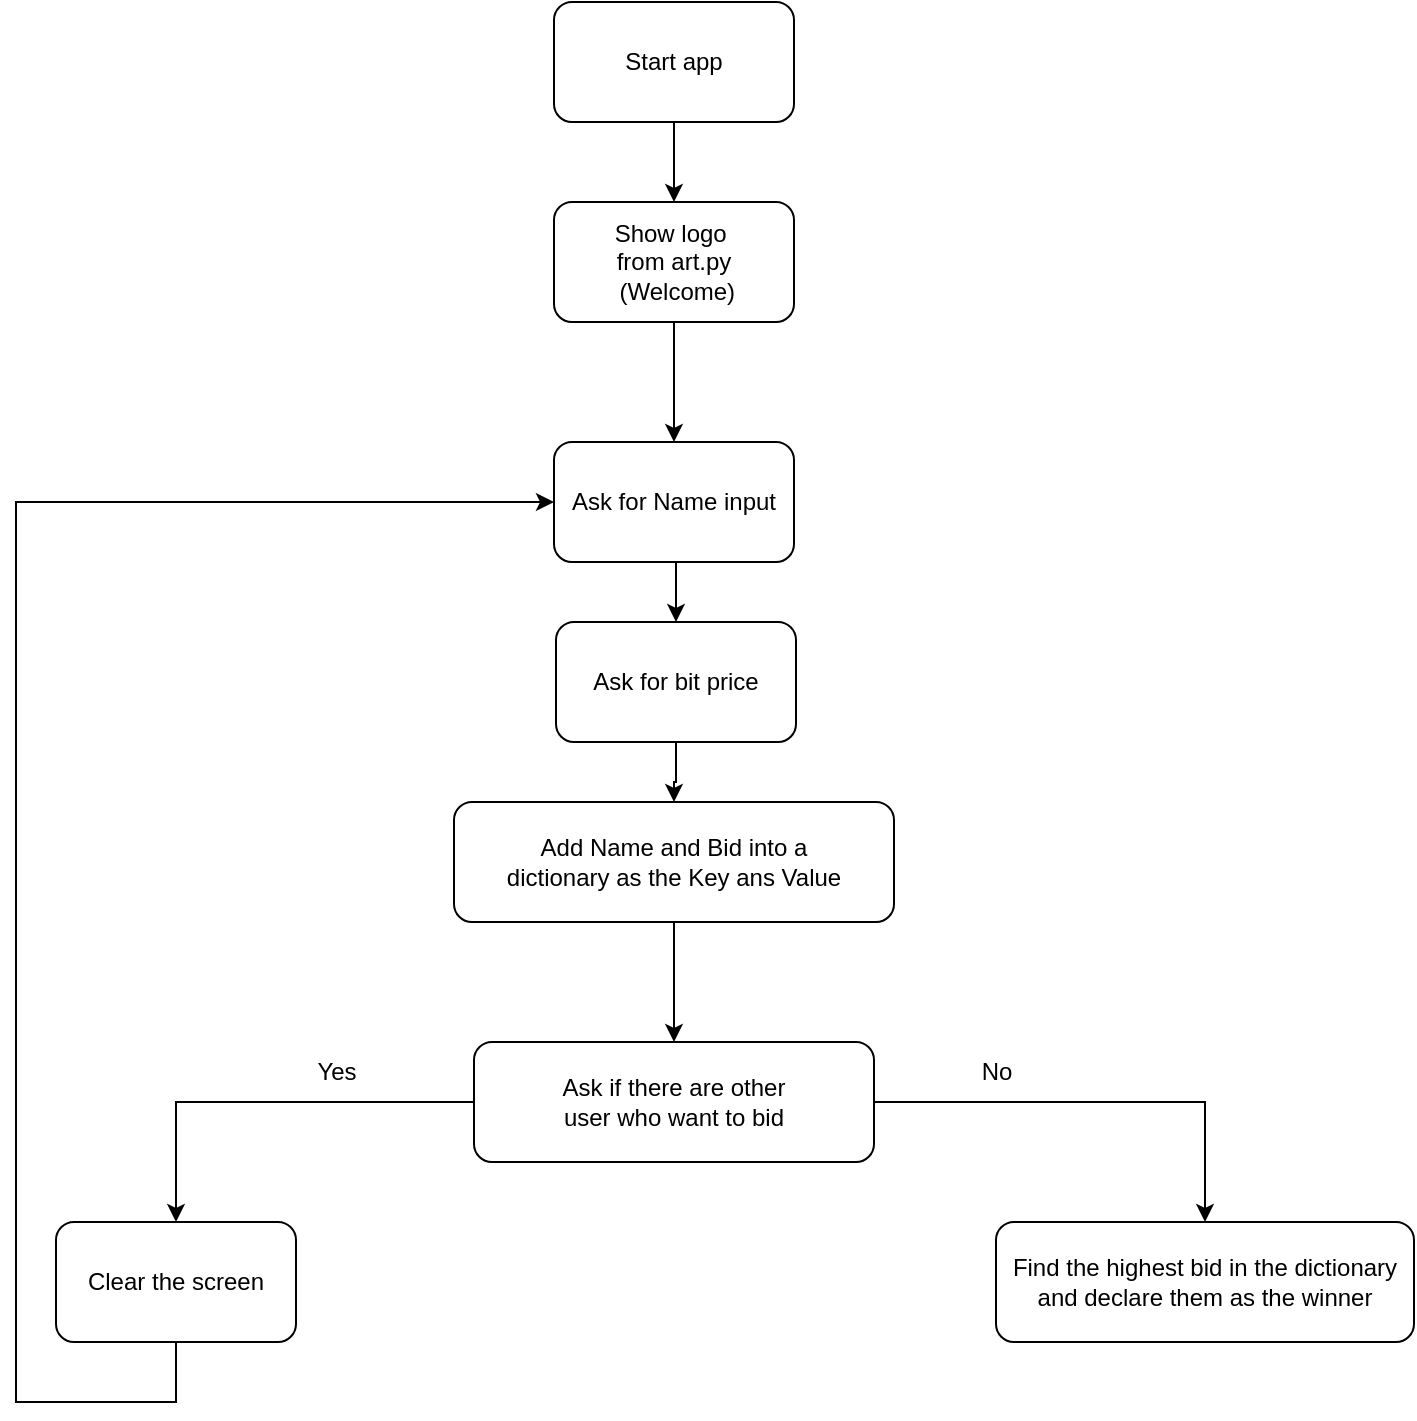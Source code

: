 <mxfile version="21.7.2" type="github">
  <diagram name="Página-1" id="DvM5QQLTyZQzo3PJOZRy">
    <mxGraphModel dx="1432" dy="794" grid="1" gridSize="10" guides="1" tooltips="1" connect="1" arrows="1" fold="1" page="1" pageScale="1" pageWidth="827" pageHeight="1169" math="0" shadow="0">
      <root>
        <mxCell id="0" />
        <mxCell id="1" parent="0" />
        <mxCell id="PxNia38-traXAgX2CIxu-3" value="" style="edgeStyle=orthogonalEdgeStyle;rounded=0;orthogonalLoop=1;jettySize=auto;html=1;" edge="1" parent="1" source="PxNia38-traXAgX2CIxu-1" target="PxNia38-traXAgX2CIxu-2">
          <mxGeometry relative="1" as="geometry" />
        </mxCell>
        <mxCell id="PxNia38-traXAgX2CIxu-1" value="&lt;div&gt;Start app&lt;/div&gt;" style="rounded=1;whiteSpace=wrap;html=1;" vertex="1" parent="1">
          <mxGeometry x="359" y="20" width="120" height="60" as="geometry" />
        </mxCell>
        <mxCell id="PxNia38-traXAgX2CIxu-28" style="edgeStyle=orthogonalEdgeStyle;rounded=0;orthogonalLoop=1;jettySize=auto;html=1;exitX=0.5;exitY=1;exitDx=0;exitDy=0;entryX=0.5;entryY=0;entryDx=0;entryDy=0;" edge="1" parent="1" source="PxNia38-traXAgX2CIxu-2" target="PxNia38-traXAgX2CIxu-24">
          <mxGeometry relative="1" as="geometry" />
        </mxCell>
        <mxCell id="PxNia38-traXAgX2CIxu-2" value="&lt;div&gt;Show logo&amp;nbsp;&lt;/div&gt;&lt;div&gt;from art.py&lt;br&gt;&lt;/div&gt;&amp;nbsp;(Welcome)" style="whiteSpace=wrap;html=1;rounded=1;" vertex="1" parent="1">
          <mxGeometry x="359" y="120" width="120" height="60" as="geometry" />
        </mxCell>
        <mxCell id="PxNia38-traXAgX2CIxu-9" value="" style="edgeStyle=orthogonalEdgeStyle;rounded=0;orthogonalLoop=1;jettySize=auto;html=1;" edge="1" parent="1" source="PxNia38-traXAgX2CIxu-4" target="PxNia38-traXAgX2CIxu-8">
          <mxGeometry relative="1" as="geometry" />
        </mxCell>
        <mxCell id="PxNia38-traXAgX2CIxu-4" value="Ask for bit price" style="whiteSpace=wrap;html=1;rounded=1;" vertex="1" parent="1">
          <mxGeometry x="360" y="330" width="120" height="60" as="geometry" />
        </mxCell>
        <mxCell id="PxNia38-traXAgX2CIxu-14" value="" style="edgeStyle=orthogonalEdgeStyle;rounded=0;orthogonalLoop=1;jettySize=auto;html=1;" edge="1" parent="1" source="PxNia38-traXAgX2CIxu-8" target="PxNia38-traXAgX2CIxu-13">
          <mxGeometry relative="1" as="geometry" />
        </mxCell>
        <mxCell id="PxNia38-traXAgX2CIxu-8" value="&lt;div&gt;Add Name and Bid into a&lt;/div&gt;&lt;div&gt;dictionary as the Key ans Value&lt;br&gt;&lt;/div&gt;" style="whiteSpace=wrap;html=1;rounded=1;" vertex="1" parent="1">
          <mxGeometry x="309" y="420" width="220" height="60" as="geometry" />
        </mxCell>
        <mxCell id="PxNia38-traXAgX2CIxu-27" style="edgeStyle=orthogonalEdgeStyle;rounded=0;orthogonalLoop=1;jettySize=auto;html=1;exitX=0.5;exitY=1;exitDx=0;exitDy=0;entryX=0;entryY=0.5;entryDx=0;entryDy=0;" edge="1" parent="1" source="PxNia38-traXAgX2CIxu-10" target="PxNia38-traXAgX2CIxu-24">
          <mxGeometry relative="1" as="geometry">
            <Array as="points">
              <mxPoint x="170" y="720" />
              <mxPoint x="90" y="720" />
              <mxPoint x="90" y="270" />
            </Array>
          </mxGeometry>
        </mxCell>
        <mxCell id="PxNia38-traXAgX2CIxu-10" value="Clear the screen" style="whiteSpace=wrap;html=1;rounded=1;" vertex="1" parent="1">
          <mxGeometry x="110" y="630" width="120" height="60" as="geometry" />
        </mxCell>
        <mxCell id="PxNia38-traXAgX2CIxu-12" value="Yes" style="text;html=1;align=center;verticalAlign=middle;resizable=0;points=[];autosize=1;strokeColor=none;fillColor=none;" vertex="1" parent="1">
          <mxGeometry x="230" y="540" width="40" height="30" as="geometry" />
        </mxCell>
        <mxCell id="PxNia38-traXAgX2CIxu-20" style="edgeStyle=orthogonalEdgeStyle;rounded=0;orthogonalLoop=1;jettySize=auto;html=1;exitX=0;exitY=0.5;exitDx=0;exitDy=0;entryX=0.5;entryY=0;entryDx=0;entryDy=0;" edge="1" parent="1" source="PxNia38-traXAgX2CIxu-13" target="PxNia38-traXAgX2CIxu-10">
          <mxGeometry relative="1" as="geometry" />
        </mxCell>
        <mxCell id="PxNia38-traXAgX2CIxu-22" value="" style="edgeStyle=orthogonalEdgeStyle;rounded=0;orthogonalLoop=1;jettySize=auto;html=1;" edge="1" parent="1" source="PxNia38-traXAgX2CIxu-13" target="PxNia38-traXAgX2CIxu-21">
          <mxGeometry relative="1" as="geometry" />
        </mxCell>
        <mxCell id="PxNia38-traXAgX2CIxu-13" value="&lt;div&gt;Ask if there are other&lt;/div&gt;&lt;div&gt;user who want to bid&lt;br&gt;&lt;/div&gt;" style="whiteSpace=wrap;html=1;rounded=1;" vertex="1" parent="1">
          <mxGeometry x="319" y="540" width="200" height="60" as="geometry" />
        </mxCell>
        <mxCell id="PxNia38-traXAgX2CIxu-17" value="&lt;div&gt;No&lt;/div&gt;" style="text;html=1;align=center;verticalAlign=middle;resizable=0;points=[];autosize=1;strokeColor=none;fillColor=none;" vertex="1" parent="1">
          <mxGeometry x="560" y="540" width="40" height="30" as="geometry" />
        </mxCell>
        <mxCell id="PxNia38-traXAgX2CIxu-21" value="&lt;div&gt;Find the highest bid in the dictionary&lt;/div&gt;&lt;div&gt;and declare them as the winner&lt;br&gt;&lt;/div&gt;" style="whiteSpace=wrap;html=1;rounded=1;" vertex="1" parent="1">
          <mxGeometry x="580" y="630" width="209" height="60" as="geometry" />
        </mxCell>
        <mxCell id="PxNia38-traXAgX2CIxu-26" style="edgeStyle=orthogonalEdgeStyle;rounded=0;orthogonalLoop=1;jettySize=auto;html=1;exitX=0.5;exitY=1;exitDx=0;exitDy=0;entryX=0.5;entryY=0;entryDx=0;entryDy=0;" edge="1" parent="1" source="PxNia38-traXAgX2CIxu-24" target="PxNia38-traXAgX2CIxu-4">
          <mxGeometry relative="1" as="geometry" />
        </mxCell>
        <mxCell id="PxNia38-traXAgX2CIxu-24" value="Ask for Name input" style="whiteSpace=wrap;html=1;rounded=1;" vertex="1" parent="1">
          <mxGeometry x="359" y="240" width="120" height="60" as="geometry" />
        </mxCell>
      </root>
    </mxGraphModel>
  </diagram>
</mxfile>
